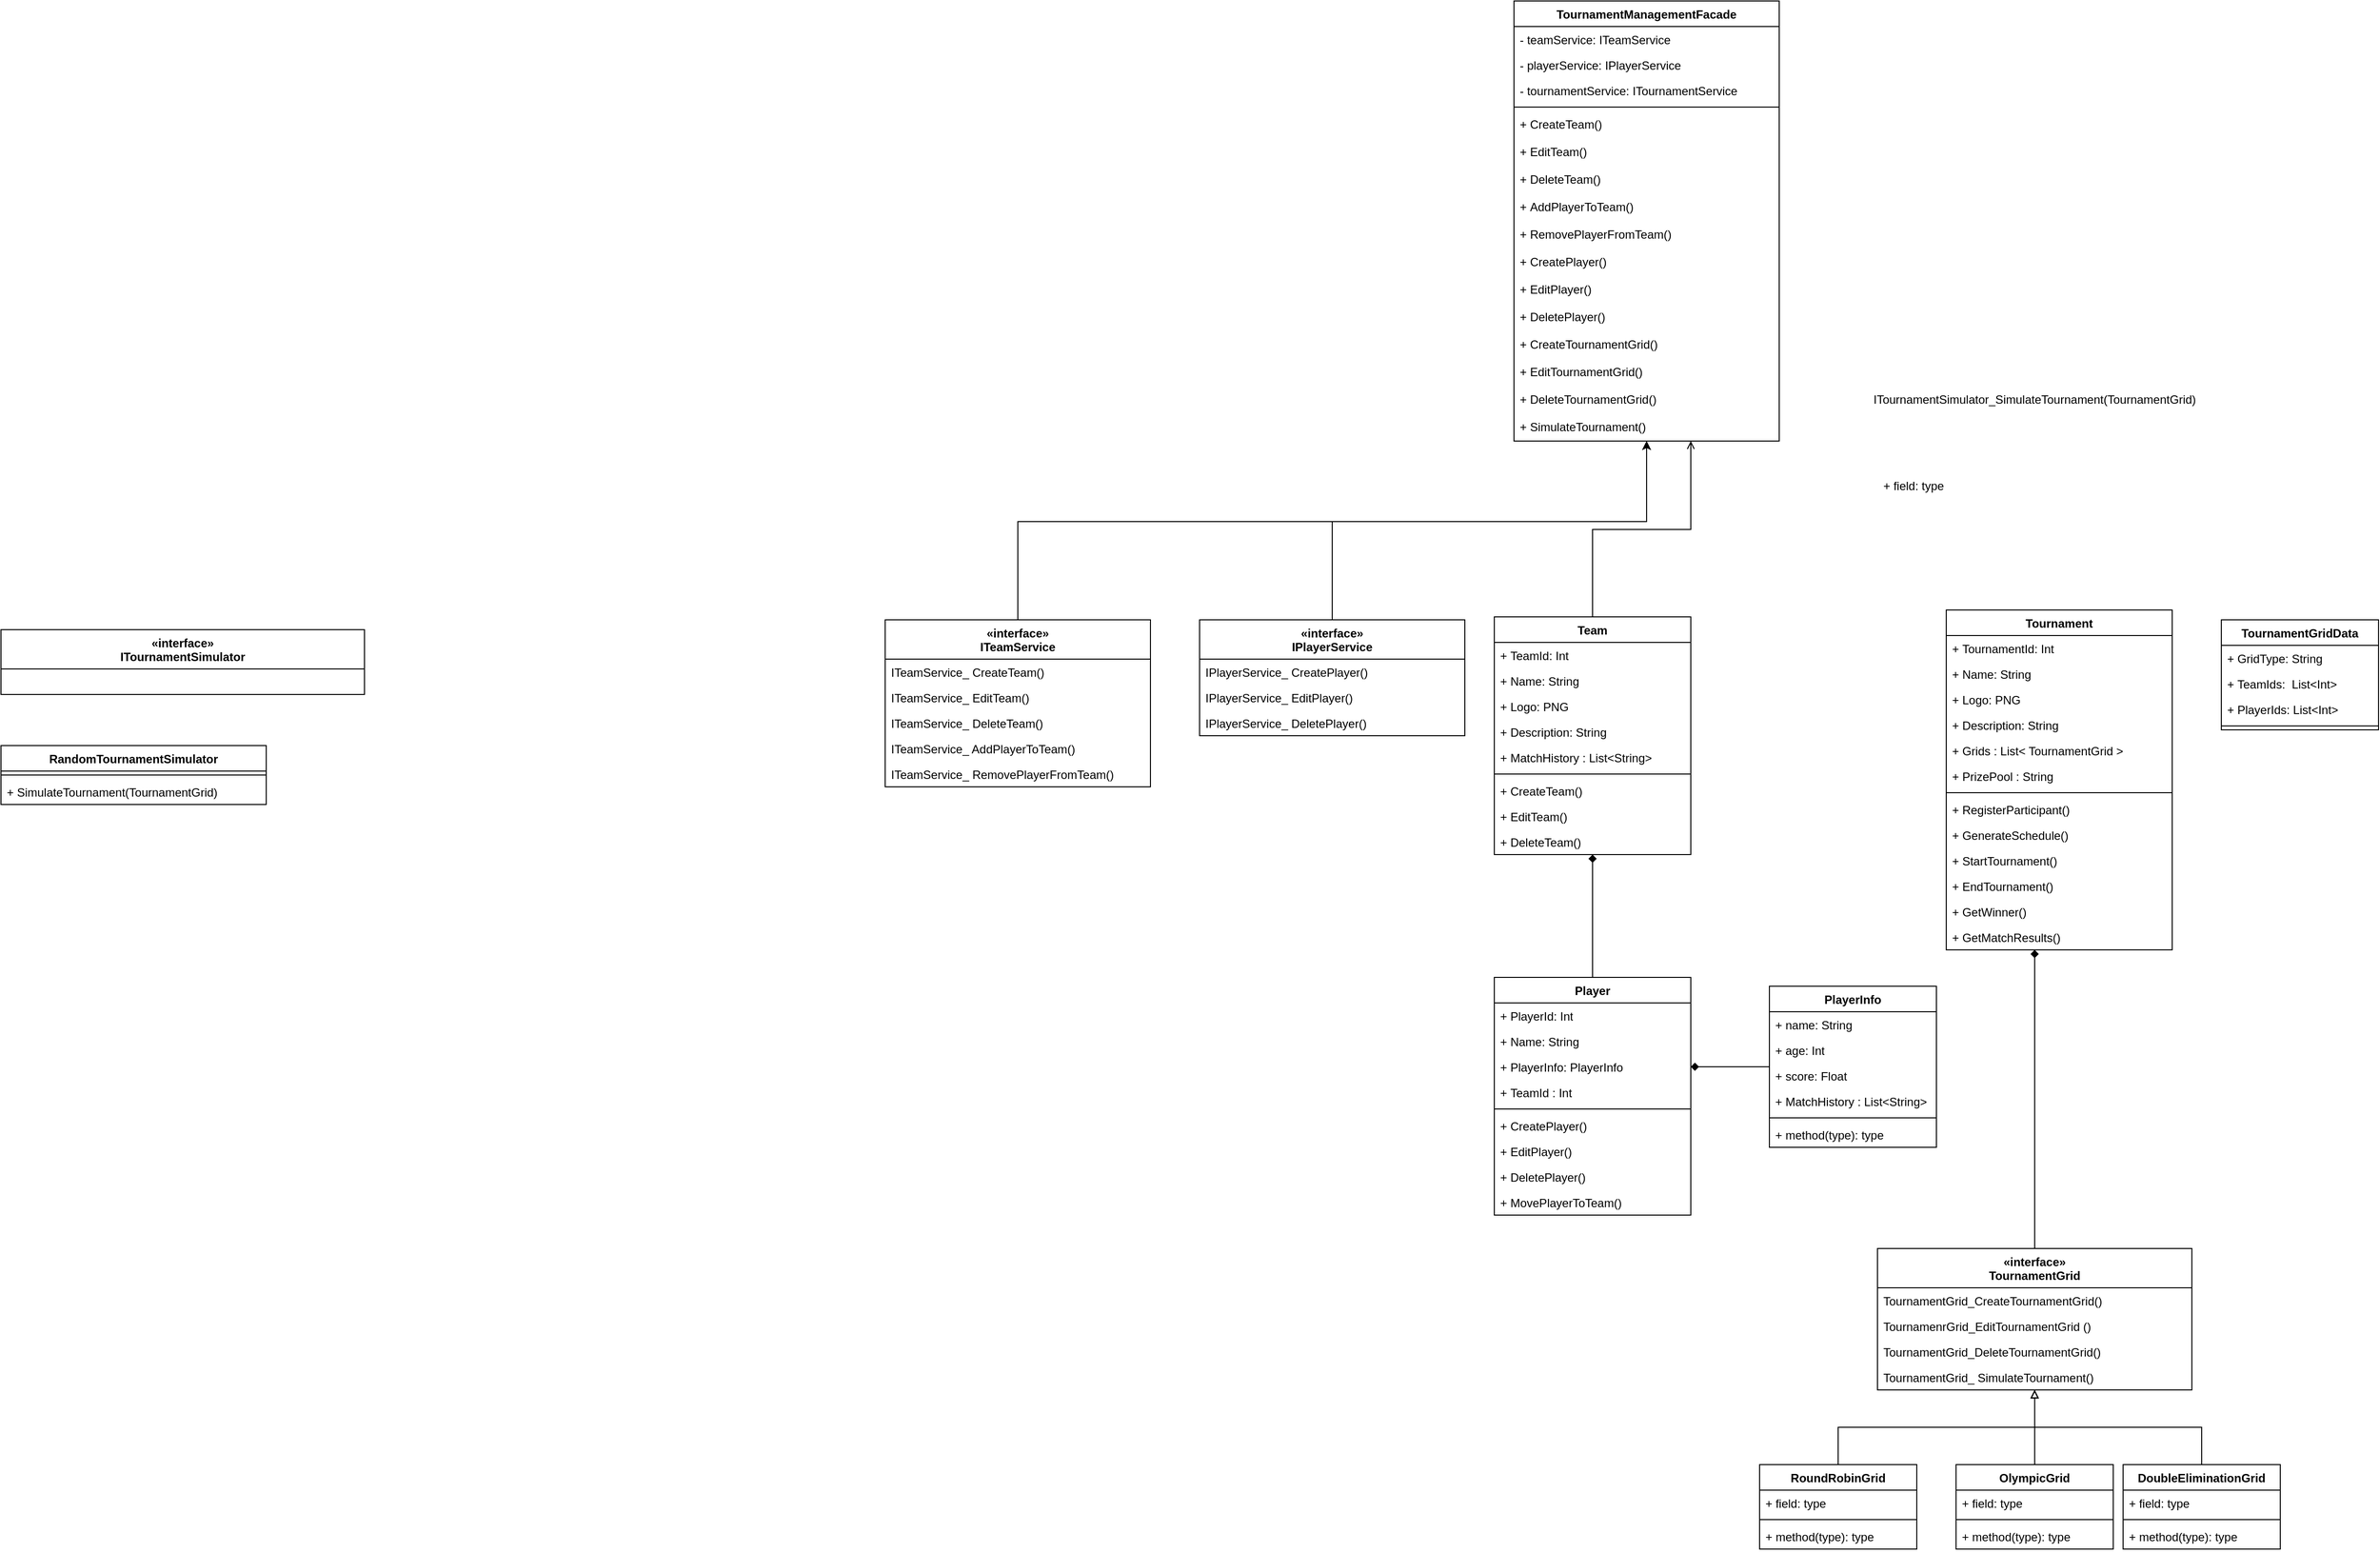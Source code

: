 <mxfile version="21.2.9" type="github">
  <diagram id="C5RBs43oDa-KdzZeNtuy" name="Page-1">
    <mxGraphModel dx="3657" dy="3322" grid="1" gridSize="10" guides="1" tooltips="1" connect="1" arrows="1" fold="1" page="1" pageScale="1" pageWidth="827" pageHeight="1169" math="0" shadow="0">
      <root>
        <mxCell id="WIyWlLk6GJQsqaUBKTNV-0" />
        <mxCell id="WIyWlLk6GJQsqaUBKTNV-1" parent="WIyWlLk6GJQsqaUBKTNV-0" />
        <mxCell id="vm9r3D2uJ9Y_jTXmRqwd-241" style="edgeStyle=orthogonalEdgeStyle;rounded=0;orthogonalLoop=1;jettySize=auto;html=1;" edge="1" parent="WIyWlLk6GJQsqaUBKTNV-1" source="vm9r3D2uJ9Y_jTXmRqwd-94" target="vm9r3D2uJ9Y_jTXmRqwd-190">
          <mxGeometry relative="1" as="geometry">
            <Array as="points">
              <mxPoint x="595" y="250" />
              <mxPoint x="1235" y="250" />
            </Array>
          </mxGeometry>
        </mxCell>
        <mxCell id="vm9r3D2uJ9Y_jTXmRqwd-94" value="«interface»&lt;br style=&quot;border-color: var(--border-color); font-weight: 400;&quot;&gt;&lt;b style=&quot;border-color: var(--border-color);&quot;&gt;ITeamService&lt;/b&gt;" style="swimlane;fontStyle=1;align=center;verticalAlign=top;childLayout=stackLayout;horizontal=1;startSize=40;horizontalStack=0;resizeParent=1;resizeParentMax=0;resizeLast=0;collapsible=1;marginBottom=0;whiteSpace=wrap;html=1;" vertex="1" parent="WIyWlLk6GJQsqaUBKTNV-1">
          <mxGeometry x="460" y="350" width="270" height="170" as="geometry">
            <mxRectangle x="480" y="430" width="120" height="40" as="alternateBounds" />
          </mxGeometry>
        </mxCell>
        <mxCell id="vm9r3D2uJ9Y_jTXmRqwd-95" value="ITeamService_ CreateTeam()" style="text;strokeColor=none;fillColor=none;align=left;verticalAlign=top;spacingLeft=4;spacingRight=4;overflow=hidden;rotatable=0;points=[[0,0.5],[1,0.5]];portConstraint=eastwest;whiteSpace=wrap;html=1;" vertex="1" parent="vm9r3D2uJ9Y_jTXmRqwd-94">
          <mxGeometry y="40" width="270" height="26" as="geometry" />
        </mxCell>
        <mxCell id="vm9r3D2uJ9Y_jTXmRqwd-100" value="ITeamService_ EditTeam()" style="text;strokeColor=none;fillColor=none;align=left;verticalAlign=top;spacingLeft=4;spacingRight=4;overflow=hidden;rotatable=0;points=[[0,0.5],[1,0.5]];portConstraint=eastwest;whiteSpace=wrap;html=1;" vertex="1" parent="vm9r3D2uJ9Y_jTXmRqwd-94">
          <mxGeometry y="66" width="270" height="26" as="geometry" />
        </mxCell>
        <mxCell id="vm9r3D2uJ9Y_jTXmRqwd-98" value="ITeamService_ DeleteTeam()" style="text;strokeColor=none;fillColor=none;align=left;verticalAlign=top;spacingLeft=4;spacingRight=4;overflow=hidden;rotatable=0;points=[[0,0.5],[1,0.5]];portConstraint=eastwest;whiteSpace=wrap;html=1;" vertex="1" parent="vm9r3D2uJ9Y_jTXmRqwd-94">
          <mxGeometry y="92" width="270" height="26" as="geometry" />
        </mxCell>
        <mxCell id="vm9r3D2uJ9Y_jTXmRqwd-101" value="ITeamService_ AddPlayerToTeam()" style="text;strokeColor=none;fillColor=none;align=left;verticalAlign=top;spacingLeft=4;spacingRight=4;overflow=hidden;rotatable=0;points=[[0,0.5],[1,0.5]];portConstraint=eastwest;whiteSpace=wrap;html=1;" vertex="1" parent="vm9r3D2uJ9Y_jTXmRqwd-94">
          <mxGeometry y="118" width="270" height="26" as="geometry" />
        </mxCell>
        <mxCell id="vm9r3D2uJ9Y_jTXmRqwd-99" value="ITeamService_ RemovePlayerFromTeam()" style="text;strokeColor=none;fillColor=none;align=left;verticalAlign=top;spacingLeft=4;spacingRight=4;overflow=hidden;rotatable=0;points=[[0,0.5],[1,0.5]];portConstraint=eastwest;whiteSpace=wrap;html=1;" vertex="1" parent="vm9r3D2uJ9Y_jTXmRqwd-94">
          <mxGeometry y="144" width="270" height="26" as="geometry" />
        </mxCell>
        <mxCell id="vm9r3D2uJ9Y_jTXmRqwd-242" style="edgeStyle=orthogonalEdgeStyle;rounded=0;orthogonalLoop=1;jettySize=auto;html=1;" edge="1" parent="WIyWlLk6GJQsqaUBKTNV-1" source="vm9r3D2uJ9Y_jTXmRqwd-103" target="vm9r3D2uJ9Y_jTXmRqwd-190">
          <mxGeometry relative="1" as="geometry">
            <Array as="points">
              <mxPoint x="915" y="250" />
              <mxPoint x="1235" y="250" />
            </Array>
          </mxGeometry>
        </mxCell>
        <mxCell id="vm9r3D2uJ9Y_jTXmRqwd-103" value="«interface»&lt;br style=&quot;border-color: var(--border-color); font-weight: 400;&quot;&gt;IPlayerService" style="swimlane;fontStyle=1;align=center;verticalAlign=top;childLayout=stackLayout;horizontal=1;startSize=40;horizontalStack=0;resizeParent=1;resizeParentMax=0;resizeLast=0;collapsible=1;marginBottom=0;whiteSpace=wrap;html=1;" vertex="1" parent="WIyWlLk6GJQsqaUBKTNV-1">
          <mxGeometry x="780" y="350" width="270" height="118" as="geometry">
            <mxRectangle x="480" y="430" width="120" height="40" as="alternateBounds" />
          </mxGeometry>
        </mxCell>
        <mxCell id="vm9r3D2uJ9Y_jTXmRqwd-104" value="IPlayerService_ CreatePlayer()" style="text;strokeColor=none;fillColor=none;align=left;verticalAlign=top;spacingLeft=4;spacingRight=4;overflow=hidden;rotatable=0;points=[[0,0.5],[1,0.5]];portConstraint=eastwest;whiteSpace=wrap;html=1;" vertex="1" parent="vm9r3D2uJ9Y_jTXmRqwd-103">
          <mxGeometry y="40" width="270" height="26" as="geometry" />
        </mxCell>
        <mxCell id="vm9r3D2uJ9Y_jTXmRqwd-105" value="IPlayerService_&amp;nbsp;EditPlayer()" style="text;strokeColor=none;fillColor=none;align=left;verticalAlign=top;spacingLeft=4;spacingRight=4;overflow=hidden;rotatable=0;points=[[0,0.5],[1,0.5]];portConstraint=eastwest;whiteSpace=wrap;html=1;" vertex="1" parent="vm9r3D2uJ9Y_jTXmRqwd-103">
          <mxGeometry y="66" width="270" height="26" as="geometry" />
        </mxCell>
        <mxCell id="vm9r3D2uJ9Y_jTXmRqwd-106" value="IPlayerService_&amp;nbsp;DeletePlayer()" style="text;strokeColor=none;fillColor=none;align=left;verticalAlign=top;spacingLeft=4;spacingRight=4;overflow=hidden;rotatable=0;points=[[0,0.5],[1,0.5]];portConstraint=eastwest;whiteSpace=wrap;html=1;" vertex="1" parent="vm9r3D2uJ9Y_jTXmRqwd-103">
          <mxGeometry y="92" width="270" height="26" as="geometry" />
        </mxCell>
        <mxCell id="vm9r3D2uJ9Y_jTXmRqwd-245" style="edgeStyle=orthogonalEdgeStyle;rounded=0;orthogonalLoop=1;jettySize=auto;html=1;endArrow=open;endFill=0;" edge="1" parent="WIyWlLk6GJQsqaUBKTNV-1" source="vm9r3D2uJ9Y_jTXmRqwd-109" target="vm9r3D2uJ9Y_jTXmRqwd-190">
          <mxGeometry relative="1" as="geometry">
            <Array as="points">
              <mxPoint x="1180" y="258" />
              <mxPoint x="1280" y="258" />
            </Array>
          </mxGeometry>
        </mxCell>
        <mxCell id="vm9r3D2uJ9Y_jTXmRqwd-109" value="Team" style="swimlane;fontStyle=1;align=center;verticalAlign=top;childLayout=stackLayout;horizontal=1;startSize=26;horizontalStack=0;resizeParent=1;resizeParentMax=0;resizeLast=0;collapsible=1;marginBottom=0;whiteSpace=wrap;html=1;" vertex="1" parent="WIyWlLk6GJQsqaUBKTNV-1">
          <mxGeometry x="1080" y="347" width="200" height="242" as="geometry" />
        </mxCell>
        <mxCell id="vm9r3D2uJ9Y_jTXmRqwd-110" value="+&amp;nbsp;TeamId: Int" style="text;strokeColor=none;fillColor=none;align=left;verticalAlign=top;spacingLeft=4;spacingRight=4;overflow=hidden;rotatable=0;points=[[0,0.5],[1,0.5]];portConstraint=eastwest;whiteSpace=wrap;html=1;" vertex="1" parent="vm9r3D2uJ9Y_jTXmRqwd-109">
          <mxGeometry y="26" width="200" height="26" as="geometry" />
        </mxCell>
        <mxCell id="vm9r3D2uJ9Y_jTXmRqwd-147" value="+&amp;nbsp;Name: String" style="text;strokeColor=none;fillColor=none;align=left;verticalAlign=top;spacingLeft=4;spacingRight=4;overflow=hidden;rotatable=0;points=[[0,0.5],[1,0.5]];portConstraint=eastwest;whiteSpace=wrap;html=1;" vertex="1" parent="vm9r3D2uJ9Y_jTXmRqwd-109">
          <mxGeometry y="52" width="200" height="26" as="geometry" />
        </mxCell>
        <mxCell id="vm9r3D2uJ9Y_jTXmRqwd-114" value="+ Logo: PNG" style="text;strokeColor=none;fillColor=none;align=left;verticalAlign=top;spacingLeft=4;spacingRight=4;overflow=hidden;rotatable=0;points=[[0,0.5],[1,0.5]];portConstraint=eastwest;whiteSpace=wrap;html=1;" vertex="1" parent="vm9r3D2uJ9Y_jTXmRqwd-109">
          <mxGeometry y="78" width="200" height="26" as="geometry" />
        </mxCell>
        <mxCell id="vm9r3D2uJ9Y_jTXmRqwd-148" value="+&amp;nbsp;Description: String" style="text;strokeColor=none;fillColor=none;align=left;verticalAlign=top;spacingLeft=4;spacingRight=4;overflow=hidden;rotatable=0;points=[[0,0.5],[1,0.5]];portConstraint=eastwest;whiteSpace=wrap;html=1;" vertex="1" parent="vm9r3D2uJ9Y_jTXmRqwd-109">
          <mxGeometry y="104" width="200" height="26" as="geometry" />
        </mxCell>
        <mxCell id="vm9r3D2uJ9Y_jTXmRqwd-115" value="+ MatchHistory : List&amp;lt;String&amp;gt;" style="text;strokeColor=none;fillColor=none;align=left;verticalAlign=top;spacingLeft=4;spacingRight=4;overflow=hidden;rotatable=0;points=[[0,0.5],[1,0.5]];portConstraint=eastwest;whiteSpace=wrap;html=1;" vertex="1" parent="vm9r3D2uJ9Y_jTXmRqwd-109">
          <mxGeometry y="130" width="200" height="26" as="geometry" />
        </mxCell>
        <mxCell id="vm9r3D2uJ9Y_jTXmRqwd-111" value="" style="line;strokeWidth=1;fillColor=none;align=left;verticalAlign=middle;spacingTop=-1;spacingLeft=3;spacingRight=3;rotatable=0;labelPosition=right;points=[];portConstraint=eastwest;strokeColor=inherit;" vertex="1" parent="vm9r3D2uJ9Y_jTXmRqwd-109">
          <mxGeometry y="156" width="200" height="8" as="geometry" />
        </mxCell>
        <mxCell id="vm9r3D2uJ9Y_jTXmRqwd-216" value="+&amp;nbsp;CreateTeam()" style="text;strokeColor=none;fillColor=none;align=left;verticalAlign=top;spacingLeft=4;spacingRight=4;overflow=hidden;rotatable=0;points=[[0,0.5],[1,0.5]];portConstraint=eastwest;whiteSpace=wrap;html=1;" vertex="1" parent="vm9r3D2uJ9Y_jTXmRqwd-109">
          <mxGeometry y="164" width="200" height="26" as="geometry" />
        </mxCell>
        <mxCell id="vm9r3D2uJ9Y_jTXmRqwd-217" value="+&amp;nbsp;EditTeam()" style="text;strokeColor=none;fillColor=none;align=left;verticalAlign=top;spacingLeft=4;spacingRight=4;overflow=hidden;rotatable=0;points=[[0,0.5],[1,0.5]];portConstraint=eastwest;whiteSpace=wrap;html=1;" vertex="1" parent="vm9r3D2uJ9Y_jTXmRqwd-109">
          <mxGeometry y="190" width="200" height="26" as="geometry" />
        </mxCell>
        <mxCell id="vm9r3D2uJ9Y_jTXmRqwd-215" value="+&amp;nbsp;DeleteTeam()" style="text;strokeColor=none;fillColor=none;align=left;verticalAlign=top;spacingLeft=4;spacingRight=4;overflow=hidden;rotatable=0;points=[[0,0.5],[1,0.5]];portConstraint=eastwest;whiteSpace=wrap;html=1;" vertex="1" parent="vm9r3D2uJ9Y_jTXmRqwd-109">
          <mxGeometry y="216" width="200" height="26" as="geometry" />
        </mxCell>
        <mxCell id="vm9r3D2uJ9Y_jTXmRqwd-211" style="edgeStyle=orthogonalEdgeStyle;rounded=0;orthogonalLoop=1;jettySize=auto;html=1;exitX=0.5;exitY=0;exitDx=0;exitDy=0;endArrow=diamond;endFill=1;" edge="1" parent="WIyWlLk6GJQsqaUBKTNV-1" source="vm9r3D2uJ9Y_jTXmRqwd-122" target="vm9r3D2uJ9Y_jTXmRqwd-109">
          <mxGeometry relative="1" as="geometry" />
        </mxCell>
        <mxCell id="vm9r3D2uJ9Y_jTXmRqwd-122" value="Player" style="swimlane;fontStyle=1;align=center;verticalAlign=top;childLayout=stackLayout;horizontal=1;startSize=26;horizontalStack=0;resizeParent=1;resizeParentMax=0;resizeLast=0;collapsible=1;marginBottom=0;whiteSpace=wrap;html=1;" vertex="1" parent="WIyWlLk6GJQsqaUBKTNV-1">
          <mxGeometry x="1080" y="714" width="200" height="242" as="geometry" />
        </mxCell>
        <mxCell id="vm9r3D2uJ9Y_jTXmRqwd-123" value="+&amp;nbsp;PlayerId: Int" style="text;strokeColor=none;fillColor=none;align=left;verticalAlign=top;spacingLeft=4;spacingRight=4;overflow=hidden;rotatable=0;points=[[0,0.5],[1,0.5]];portConstraint=eastwest;whiteSpace=wrap;html=1;" vertex="1" parent="vm9r3D2uJ9Y_jTXmRqwd-122">
          <mxGeometry y="26" width="200" height="26" as="geometry" />
        </mxCell>
        <mxCell id="vm9r3D2uJ9Y_jTXmRqwd-124" value="+ Name: String" style="text;strokeColor=none;fillColor=none;align=left;verticalAlign=top;spacingLeft=4;spacingRight=4;overflow=hidden;rotatable=0;points=[[0,0.5],[1,0.5]];portConstraint=eastwest;whiteSpace=wrap;html=1;" vertex="1" parent="vm9r3D2uJ9Y_jTXmRqwd-122">
          <mxGeometry y="52" width="200" height="26" as="geometry" />
        </mxCell>
        <mxCell id="vm9r3D2uJ9Y_jTXmRqwd-125" value="+&amp;nbsp;PlayerInfo:&amp;nbsp;PlayerInfo" style="text;strokeColor=none;fillColor=none;align=left;verticalAlign=top;spacingLeft=4;spacingRight=4;overflow=hidden;rotatable=0;points=[[0,0.5],[1,0.5]];portConstraint=eastwest;whiteSpace=wrap;html=1;" vertex="1" parent="vm9r3D2uJ9Y_jTXmRqwd-122">
          <mxGeometry y="78" width="200" height="26" as="geometry" />
        </mxCell>
        <mxCell id="vm9r3D2uJ9Y_jTXmRqwd-126" value="+&amp;nbsp;TeamId&amp;nbsp;: Int" style="text;strokeColor=none;fillColor=none;align=left;verticalAlign=top;spacingLeft=4;spacingRight=4;overflow=hidden;rotatable=0;points=[[0,0.5],[1,0.5]];portConstraint=eastwest;whiteSpace=wrap;html=1;" vertex="1" parent="vm9r3D2uJ9Y_jTXmRqwd-122">
          <mxGeometry y="104" width="200" height="26" as="geometry" />
        </mxCell>
        <mxCell id="vm9r3D2uJ9Y_jTXmRqwd-128" value="" style="line;strokeWidth=1;fillColor=none;align=left;verticalAlign=middle;spacingTop=-1;spacingLeft=3;spacingRight=3;rotatable=0;labelPosition=right;points=[];portConstraint=eastwest;strokeColor=inherit;" vertex="1" parent="vm9r3D2uJ9Y_jTXmRqwd-122">
          <mxGeometry y="130" width="200" height="8" as="geometry" />
        </mxCell>
        <mxCell id="vm9r3D2uJ9Y_jTXmRqwd-145" value="+&amp;nbsp;CreatePlayer()" style="text;strokeColor=none;fillColor=none;align=left;verticalAlign=top;spacingLeft=4;spacingRight=4;overflow=hidden;rotatable=0;points=[[0,0.5],[1,0.5]];portConstraint=eastwest;whiteSpace=wrap;html=1;" vertex="1" parent="vm9r3D2uJ9Y_jTXmRqwd-122">
          <mxGeometry y="138" width="200" height="26" as="geometry" />
        </mxCell>
        <mxCell id="vm9r3D2uJ9Y_jTXmRqwd-213" value="+&amp;nbsp;EditPlayer()" style="text;strokeColor=none;fillColor=none;align=left;verticalAlign=top;spacingLeft=4;spacingRight=4;overflow=hidden;rotatable=0;points=[[0,0.5],[1,0.5]];portConstraint=eastwest;whiteSpace=wrap;html=1;" vertex="1" parent="vm9r3D2uJ9Y_jTXmRqwd-122">
          <mxGeometry y="164" width="200" height="26" as="geometry" />
        </mxCell>
        <mxCell id="vm9r3D2uJ9Y_jTXmRqwd-214" value="+&amp;nbsp;DeletePlayer()" style="text;strokeColor=none;fillColor=none;align=left;verticalAlign=top;spacingLeft=4;spacingRight=4;overflow=hidden;rotatable=0;points=[[0,0.5],[1,0.5]];portConstraint=eastwest;whiteSpace=wrap;html=1;" vertex="1" parent="vm9r3D2uJ9Y_jTXmRqwd-122">
          <mxGeometry y="190" width="200" height="26" as="geometry" />
        </mxCell>
        <mxCell id="vm9r3D2uJ9Y_jTXmRqwd-212" value="+&amp;nbsp;MovePlayerToTeam()" style="text;strokeColor=none;fillColor=none;align=left;verticalAlign=top;spacingLeft=4;spacingRight=4;overflow=hidden;rotatable=0;points=[[0,0.5],[1,0.5]];portConstraint=eastwest;whiteSpace=wrap;html=1;" vertex="1" parent="vm9r3D2uJ9Y_jTXmRqwd-122">
          <mxGeometry y="216" width="200" height="26" as="geometry" />
        </mxCell>
        <mxCell id="vm9r3D2uJ9Y_jTXmRqwd-233" style="edgeStyle=orthogonalEdgeStyle;rounded=0;orthogonalLoop=1;jettySize=auto;html=1;endArrow=diamond;endFill=1;" edge="1" parent="WIyWlLk6GJQsqaUBKTNV-1" source="vm9r3D2uJ9Y_jTXmRqwd-130" target="vm9r3D2uJ9Y_jTXmRqwd-125">
          <mxGeometry relative="1" as="geometry">
            <mxPoint x="1290" y="760" as="targetPoint" />
          </mxGeometry>
        </mxCell>
        <mxCell id="vm9r3D2uJ9Y_jTXmRqwd-130" value="PlayerInfo" style="swimlane;fontStyle=1;align=center;verticalAlign=top;childLayout=stackLayout;horizontal=1;startSize=26;horizontalStack=0;resizeParent=1;resizeParentMax=0;resizeLast=0;collapsible=1;marginBottom=0;whiteSpace=wrap;html=1;" vertex="1" parent="WIyWlLk6GJQsqaUBKTNV-1">
          <mxGeometry x="1360" y="723" width="170" height="164" as="geometry" />
        </mxCell>
        <mxCell id="vm9r3D2uJ9Y_jTXmRqwd-131" value="+ name: String" style="text;strokeColor=none;fillColor=none;align=left;verticalAlign=top;spacingLeft=4;spacingRight=4;overflow=hidden;rotatable=0;points=[[0,0.5],[1,0.5]];portConstraint=eastwest;whiteSpace=wrap;html=1;" vertex="1" parent="vm9r3D2uJ9Y_jTXmRqwd-130">
          <mxGeometry y="26" width="170" height="26" as="geometry" />
        </mxCell>
        <mxCell id="vm9r3D2uJ9Y_jTXmRqwd-172" value="+ age: Int" style="text;strokeColor=none;fillColor=none;align=left;verticalAlign=top;spacingLeft=4;spacingRight=4;overflow=hidden;rotatable=0;points=[[0,0.5],[1,0.5]];portConstraint=eastwest;whiteSpace=wrap;html=1;" vertex="1" parent="vm9r3D2uJ9Y_jTXmRqwd-130">
          <mxGeometry y="52" width="170" height="26" as="geometry" />
        </mxCell>
        <mxCell id="vm9r3D2uJ9Y_jTXmRqwd-171" value="+ score: Float" style="text;strokeColor=none;fillColor=none;align=left;verticalAlign=top;spacingLeft=4;spacingRight=4;overflow=hidden;rotatable=0;points=[[0,0.5],[1,0.5]];portConstraint=eastwest;whiteSpace=wrap;html=1;" vertex="1" parent="vm9r3D2uJ9Y_jTXmRqwd-130">
          <mxGeometry y="78" width="170" height="26" as="geometry" />
        </mxCell>
        <mxCell id="vm9r3D2uJ9Y_jTXmRqwd-173" value="+ MatchHistory : List&amp;lt;String&amp;gt;" style="text;strokeColor=none;fillColor=none;align=left;verticalAlign=top;spacingLeft=4;spacingRight=4;overflow=hidden;rotatable=0;points=[[0,0.5],[1,0.5]];portConstraint=eastwest;whiteSpace=wrap;html=1;" vertex="1" parent="vm9r3D2uJ9Y_jTXmRqwd-130">
          <mxGeometry y="104" width="170" height="26" as="geometry" />
        </mxCell>
        <mxCell id="vm9r3D2uJ9Y_jTXmRqwd-132" value="" style="line;strokeWidth=1;fillColor=none;align=left;verticalAlign=middle;spacingTop=-1;spacingLeft=3;spacingRight=3;rotatable=0;labelPosition=right;points=[];portConstraint=eastwest;strokeColor=inherit;" vertex="1" parent="vm9r3D2uJ9Y_jTXmRqwd-130">
          <mxGeometry y="130" width="170" height="8" as="geometry" />
        </mxCell>
        <mxCell id="vm9r3D2uJ9Y_jTXmRqwd-133" value="+ method(type): type" style="text;strokeColor=none;fillColor=none;align=left;verticalAlign=top;spacingLeft=4;spacingRight=4;overflow=hidden;rotatable=0;points=[[0,0.5],[1,0.5]];portConstraint=eastwest;whiteSpace=wrap;html=1;" vertex="1" parent="vm9r3D2uJ9Y_jTXmRqwd-130">
          <mxGeometry y="138" width="170" height="26" as="geometry" />
        </mxCell>
        <mxCell id="vm9r3D2uJ9Y_jTXmRqwd-240" style="edgeStyle=orthogonalEdgeStyle;rounded=0;orthogonalLoop=1;jettySize=auto;html=1;endArrow=diamond;endFill=1;" edge="1" parent="WIyWlLk6GJQsqaUBKTNV-1" source="vm9r3D2uJ9Y_jTXmRqwd-149" target="vm9r3D2uJ9Y_jTXmRqwd-218">
          <mxGeometry relative="1" as="geometry">
            <Array as="points">
              <mxPoint x="1630" y="760" />
              <mxPoint x="1630" y="760" />
            </Array>
          </mxGeometry>
        </mxCell>
        <mxCell id="vm9r3D2uJ9Y_jTXmRqwd-149" value="«interface»&lt;br style=&quot;border-color: var(--border-color); font-weight: 400;&quot;&gt;TournamentGrid" style="swimlane;fontStyle=1;align=center;verticalAlign=top;childLayout=stackLayout;horizontal=1;startSize=40;horizontalStack=0;resizeParent=1;resizeParentMax=0;resizeLast=0;collapsible=1;marginBottom=0;whiteSpace=wrap;html=1;" vertex="1" parent="WIyWlLk6GJQsqaUBKTNV-1">
          <mxGeometry x="1470" y="990" width="320" height="144" as="geometry">
            <mxRectangle x="480" y="430" width="120" height="40" as="alternateBounds" />
          </mxGeometry>
        </mxCell>
        <mxCell id="vm9r3D2uJ9Y_jTXmRqwd-150" value="TournamentGrid_CreateTournamentGrid()" style="text;strokeColor=none;fillColor=none;align=left;verticalAlign=top;spacingLeft=4;spacingRight=4;overflow=hidden;rotatable=0;points=[[0,0.5],[1,0.5]];portConstraint=eastwest;whiteSpace=wrap;html=1;" vertex="1" parent="vm9r3D2uJ9Y_jTXmRqwd-149">
          <mxGeometry y="40" width="320" height="26" as="geometry" />
        </mxCell>
        <mxCell id="vm9r3D2uJ9Y_jTXmRqwd-151" value="TournamenrGrid_EditTournamentGrid ()" style="text;strokeColor=none;fillColor=none;align=left;verticalAlign=top;spacingLeft=4;spacingRight=4;overflow=hidden;rotatable=0;points=[[0,0.5],[1,0.5]];portConstraint=eastwest;whiteSpace=wrap;html=1;" vertex="1" parent="vm9r3D2uJ9Y_jTXmRqwd-149">
          <mxGeometry y="66" width="320" height="26" as="geometry" />
        </mxCell>
        <mxCell id="vm9r3D2uJ9Y_jTXmRqwd-152" value="TournamentGrid_DeleteTournamentGrid()" style="text;strokeColor=none;fillColor=none;align=left;verticalAlign=top;spacingLeft=4;spacingRight=4;overflow=hidden;rotatable=0;points=[[0,0.5],[1,0.5]];portConstraint=eastwest;whiteSpace=wrap;html=1;" vertex="1" parent="vm9r3D2uJ9Y_jTXmRqwd-149">
          <mxGeometry y="92" width="320" height="26" as="geometry" />
        </mxCell>
        <mxCell id="vm9r3D2uJ9Y_jTXmRqwd-153" value="TournamentGrid_ SimulateTournament()" style="text;strokeColor=none;fillColor=none;align=left;verticalAlign=top;spacingLeft=4;spacingRight=4;overflow=hidden;rotatable=0;points=[[0,0.5],[1,0.5]];portConstraint=eastwest;whiteSpace=wrap;html=1;" vertex="1" parent="vm9r3D2uJ9Y_jTXmRqwd-149">
          <mxGeometry y="118" width="320" height="26" as="geometry" />
        </mxCell>
        <mxCell id="vm9r3D2uJ9Y_jTXmRqwd-234" style="edgeStyle=orthogonalEdgeStyle;rounded=0;orthogonalLoop=1;jettySize=auto;html=1;exitX=0.5;exitY=0;exitDx=0;exitDy=0;endArrow=block;endFill=0;" edge="1" parent="WIyWlLk6GJQsqaUBKTNV-1" source="vm9r3D2uJ9Y_jTXmRqwd-155" target="vm9r3D2uJ9Y_jTXmRqwd-149">
          <mxGeometry relative="1" as="geometry" />
        </mxCell>
        <mxCell id="vm9r3D2uJ9Y_jTXmRqwd-155" value="RoundRobinGrid" style="swimlane;fontStyle=1;align=center;verticalAlign=top;childLayout=stackLayout;horizontal=1;startSize=26;horizontalStack=0;resizeParent=1;resizeParentMax=0;resizeLast=0;collapsible=1;marginBottom=0;whiteSpace=wrap;html=1;" vertex="1" parent="WIyWlLk6GJQsqaUBKTNV-1">
          <mxGeometry x="1350" y="1210" width="160" height="86" as="geometry" />
        </mxCell>
        <mxCell id="vm9r3D2uJ9Y_jTXmRqwd-156" value="+ field: type" style="text;strokeColor=none;fillColor=none;align=left;verticalAlign=top;spacingLeft=4;spacingRight=4;overflow=hidden;rotatable=0;points=[[0,0.5],[1,0.5]];portConstraint=eastwest;whiteSpace=wrap;html=1;" vertex="1" parent="vm9r3D2uJ9Y_jTXmRqwd-155">
          <mxGeometry y="26" width="160" height="26" as="geometry" />
        </mxCell>
        <mxCell id="vm9r3D2uJ9Y_jTXmRqwd-157" value="" style="line;strokeWidth=1;fillColor=none;align=left;verticalAlign=middle;spacingTop=-1;spacingLeft=3;spacingRight=3;rotatable=0;labelPosition=right;points=[];portConstraint=eastwest;strokeColor=inherit;" vertex="1" parent="vm9r3D2uJ9Y_jTXmRqwd-155">
          <mxGeometry y="52" width="160" height="8" as="geometry" />
        </mxCell>
        <mxCell id="vm9r3D2uJ9Y_jTXmRqwd-158" value="+ method(type): type" style="text;strokeColor=none;fillColor=none;align=left;verticalAlign=top;spacingLeft=4;spacingRight=4;overflow=hidden;rotatable=0;points=[[0,0.5],[1,0.5]];portConstraint=eastwest;whiteSpace=wrap;html=1;" vertex="1" parent="vm9r3D2uJ9Y_jTXmRqwd-155">
          <mxGeometry y="60" width="160" height="26" as="geometry" />
        </mxCell>
        <mxCell id="vm9r3D2uJ9Y_jTXmRqwd-238" style="edgeStyle=orthogonalEdgeStyle;rounded=0;orthogonalLoop=1;jettySize=auto;html=1;exitX=0.5;exitY=0;exitDx=0;exitDy=0;endArrow=block;endFill=0;" edge="1" parent="WIyWlLk6GJQsqaUBKTNV-1" source="vm9r3D2uJ9Y_jTXmRqwd-159" target="vm9r3D2uJ9Y_jTXmRqwd-149">
          <mxGeometry relative="1" as="geometry">
            <mxPoint x="860" y="860" as="targetPoint" />
          </mxGeometry>
        </mxCell>
        <mxCell id="vm9r3D2uJ9Y_jTXmRqwd-159" value="OlympicGrid" style="swimlane;fontStyle=1;align=center;verticalAlign=top;childLayout=stackLayout;horizontal=1;startSize=26;horizontalStack=0;resizeParent=1;resizeParentMax=0;resizeLast=0;collapsible=1;marginBottom=0;whiteSpace=wrap;html=1;" vertex="1" parent="WIyWlLk6GJQsqaUBKTNV-1">
          <mxGeometry x="1550" y="1210" width="160" height="86" as="geometry" />
        </mxCell>
        <mxCell id="vm9r3D2uJ9Y_jTXmRqwd-160" value="+ field: type" style="text;strokeColor=none;fillColor=none;align=left;verticalAlign=top;spacingLeft=4;spacingRight=4;overflow=hidden;rotatable=0;points=[[0,0.5],[1,0.5]];portConstraint=eastwest;whiteSpace=wrap;html=1;" vertex="1" parent="vm9r3D2uJ9Y_jTXmRqwd-159">
          <mxGeometry y="26" width="160" height="26" as="geometry" />
        </mxCell>
        <mxCell id="vm9r3D2uJ9Y_jTXmRqwd-161" value="" style="line;strokeWidth=1;fillColor=none;align=left;verticalAlign=middle;spacingTop=-1;spacingLeft=3;spacingRight=3;rotatable=0;labelPosition=right;points=[];portConstraint=eastwest;strokeColor=inherit;" vertex="1" parent="vm9r3D2uJ9Y_jTXmRqwd-159">
          <mxGeometry y="52" width="160" height="8" as="geometry" />
        </mxCell>
        <mxCell id="vm9r3D2uJ9Y_jTXmRqwd-162" value="+ method(type): type" style="text;strokeColor=none;fillColor=none;align=left;verticalAlign=top;spacingLeft=4;spacingRight=4;overflow=hidden;rotatable=0;points=[[0,0.5],[1,0.5]];portConstraint=eastwest;whiteSpace=wrap;html=1;" vertex="1" parent="vm9r3D2uJ9Y_jTXmRqwd-159">
          <mxGeometry y="60" width="160" height="26" as="geometry" />
        </mxCell>
        <mxCell id="vm9r3D2uJ9Y_jTXmRqwd-236" style="edgeStyle=orthogonalEdgeStyle;rounded=0;orthogonalLoop=1;jettySize=auto;html=1;endArrow=block;endFill=0;" edge="1" parent="WIyWlLk6GJQsqaUBKTNV-1" source="vm9r3D2uJ9Y_jTXmRqwd-163" target="vm9r3D2uJ9Y_jTXmRqwd-149">
          <mxGeometry relative="1" as="geometry" />
        </mxCell>
        <mxCell id="vm9r3D2uJ9Y_jTXmRqwd-163" value="DoubleEliminationGrid" style="swimlane;fontStyle=1;align=center;verticalAlign=top;childLayout=stackLayout;horizontal=1;startSize=26;horizontalStack=0;resizeParent=1;resizeParentMax=0;resizeLast=0;collapsible=1;marginBottom=0;whiteSpace=wrap;html=1;" vertex="1" parent="WIyWlLk6GJQsqaUBKTNV-1">
          <mxGeometry x="1720" y="1210" width="160" height="86" as="geometry" />
        </mxCell>
        <mxCell id="vm9r3D2uJ9Y_jTXmRqwd-164" value="+ field: type" style="text;strokeColor=none;fillColor=none;align=left;verticalAlign=top;spacingLeft=4;spacingRight=4;overflow=hidden;rotatable=0;points=[[0,0.5],[1,0.5]];portConstraint=eastwest;whiteSpace=wrap;html=1;" vertex="1" parent="vm9r3D2uJ9Y_jTXmRqwd-163">
          <mxGeometry y="26" width="160" height="26" as="geometry" />
        </mxCell>
        <mxCell id="vm9r3D2uJ9Y_jTXmRqwd-165" value="" style="line;strokeWidth=1;fillColor=none;align=left;verticalAlign=middle;spacingTop=-1;spacingLeft=3;spacingRight=3;rotatable=0;labelPosition=right;points=[];portConstraint=eastwest;strokeColor=inherit;" vertex="1" parent="vm9r3D2uJ9Y_jTXmRqwd-163">
          <mxGeometry y="52" width="160" height="8" as="geometry" />
        </mxCell>
        <mxCell id="vm9r3D2uJ9Y_jTXmRqwd-166" value="+ method(type): type" style="text;strokeColor=none;fillColor=none;align=left;verticalAlign=top;spacingLeft=4;spacingRight=4;overflow=hidden;rotatable=0;points=[[0,0.5],[1,0.5]];portConstraint=eastwest;whiteSpace=wrap;html=1;" vertex="1" parent="vm9r3D2uJ9Y_jTXmRqwd-163">
          <mxGeometry y="60" width="160" height="26" as="geometry" />
        </mxCell>
        <mxCell id="vm9r3D2uJ9Y_jTXmRqwd-167" value="TournamentGridData" style="swimlane;fontStyle=1;align=center;verticalAlign=top;childLayout=stackLayout;horizontal=1;startSize=26;horizontalStack=0;resizeParent=1;resizeParentMax=0;resizeLast=0;collapsible=1;marginBottom=0;whiteSpace=wrap;html=1;" vertex="1" parent="WIyWlLk6GJQsqaUBKTNV-1">
          <mxGeometry x="1820" y="350" width="160" height="112" as="geometry" />
        </mxCell>
        <mxCell id="vm9r3D2uJ9Y_jTXmRqwd-168" value="+&amp;nbsp;GridType: String" style="text;strokeColor=none;fillColor=none;align=left;verticalAlign=top;spacingLeft=4;spacingRight=4;overflow=hidden;rotatable=0;points=[[0,0.5],[1,0.5]];portConstraint=eastwest;whiteSpace=wrap;html=1;" vertex="1" parent="vm9r3D2uJ9Y_jTXmRqwd-167">
          <mxGeometry y="26" width="160" height="26" as="geometry" />
        </mxCell>
        <mxCell id="vm9r3D2uJ9Y_jTXmRqwd-176" value="+&amp;nbsp;TeamIds:&amp;nbsp;&amp;nbsp;List&amp;lt;Int&amp;gt;" style="text;strokeColor=none;fillColor=none;align=left;verticalAlign=top;spacingLeft=4;spacingRight=4;overflow=hidden;rotatable=0;points=[[0,0.5],[1,0.5]];portConstraint=eastwest;whiteSpace=wrap;html=1;" vertex="1" parent="vm9r3D2uJ9Y_jTXmRqwd-167">
          <mxGeometry y="52" width="160" height="26" as="geometry" />
        </mxCell>
        <mxCell id="vm9r3D2uJ9Y_jTXmRqwd-175" value="+&amp;nbsp;PlayerIds: List&amp;lt;Int&amp;gt;" style="text;strokeColor=none;fillColor=none;align=left;verticalAlign=top;spacingLeft=4;spacingRight=4;overflow=hidden;rotatable=0;points=[[0,0.5],[1,0.5]];portConstraint=eastwest;whiteSpace=wrap;html=1;" vertex="1" parent="vm9r3D2uJ9Y_jTXmRqwd-167">
          <mxGeometry y="78" width="160" height="26" as="geometry" />
        </mxCell>
        <mxCell id="vm9r3D2uJ9Y_jTXmRqwd-169" value="" style="line;strokeWidth=1;fillColor=none;align=left;verticalAlign=middle;spacingTop=-1;spacingLeft=3;spacingRight=3;rotatable=0;labelPosition=right;points=[];portConstraint=eastwest;strokeColor=inherit;" vertex="1" parent="vm9r3D2uJ9Y_jTXmRqwd-167">
          <mxGeometry y="104" width="160" height="8" as="geometry" />
        </mxCell>
        <mxCell id="vm9r3D2uJ9Y_jTXmRqwd-181" value="«interface»&lt;br style=&quot;border-color: var(--border-color); font-weight: 400;&quot;&gt;ITournamentSimulator" style="swimlane;fontStyle=1;align=center;verticalAlign=top;childLayout=stackLayout;horizontal=1;startSize=40;horizontalStack=0;resizeParent=1;resizeParentMax=0;resizeLast=0;collapsible=1;marginBottom=0;whiteSpace=wrap;html=1;" vertex="1" parent="WIyWlLk6GJQsqaUBKTNV-1">
          <mxGeometry x="-440" y="360" width="370" height="66" as="geometry">
            <mxRectangle x="480" y="430" width="120" height="40" as="alternateBounds" />
          </mxGeometry>
        </mxCell>
        <mxCell id="vm9r3D2uJ9Y_jTXmRqwd-186" value="RandomTournamentSimulator" style="swimlane;fontStyle=1;align=center;verticalAlign=top;childLayout=stackLayout;horizontal=1;startSize=26;horizontalStack=0;resizeParent=1;resizeParentMax=0;resizeLast=0;collapsible=1;marginBottom=0;whiteSpace=wrap;html=1;" vertex="1" parent="WIyWlLk6GJQsqaUBKTNV-1">
          <mxGeometry x="-440" y="478" width="270" height="60" as="geometry" />
        </mxCell>
        <mxCell id="vm9r3D2uJ9Y_jTXmRqwd-188" value="" style="line;strokeWidth=1;fillColor=none;align=left;verticalAlign=middle;spacingTop=-1;spacingLeft=3;spacingRight=3;rotatable=0;labelPosition=right;points=[];portConstraint=eastwest;strokeColor=inherit;" vertex="1" parent="vm9r3D2uJ9Y_jTXmRqwd-186">
          <mxGeometry y="26" width="270" height="8" as="geometry" />
        </mxCell>
        <mxCell id="vm9r3D2uJ9Y_jTXmRqwd-189" value="+&amp;nbsp;SimulateTournament(TournamentGrid)" style="text;strokeColor=none;fillColor=none;align=left;verticalAlign=top;spacingLeft=4;spacingRight=4;overflow=hidden;rotatable=0;points=[[0,0.5],[1,0.5]];portConstraint=eastwest;whiteSpace=wrap;html=1;" vertex="1" parent="vm9r3D2uJ9Y_jTXmRqwd-186">
          <mxGeometry y="34" width="270" height="26" as="geometry" />
        </mxCell>
        <mxCell id="vm9r3D2uJ9Y_jTXmRqwd-190" value="TournamentManagementFacade" style="swimlane;fontStyle=1;align=center;verticalAlign=top;childLayout=stackLayout;horizontal=1;startSize=26;horizontalStack=0;resizeParent=1;resizeParentMax=0;resizeLast=0;collapsible=1;marginBottom=0;whiteSpace=wrap;html=1;" vertex="1" parent="WIyWlLk6GJQsqaUBKTNV-1">
          <mxGeometry x="1100" y="-280" width="270" height="448" as="geometry" />
        </mxCell>
        <mxCell id="vm9r3D2uJ9Y_jTXmRqwd-191" value="-&amp;nbsp;teamService:&amp;nbsp;ITeamService" style="text;strokeColor=none;fillColor=none;align=left;verticalAlign=top;spacingLeft=4;spacingRight=4;overflow=hidden;rotatable=0;points=[[0,0.5],[1,0.5]];portConstraint=eastwest;whiteSpace=wrap;html=1;" vertex="1" parent="vm9r3D2uJ9Y_jTXmRqwd-190">
          <mxGeometry y="26" width="270" height="26" as="geometry" />
        </mxCell>
        <mxCell id="vm9r3D2uJ9Y_jTXmRqwd-195" value="-&amp;nbsp;playerService:&amp;nbsp;IPlayerService" style="text;strokeColor=none;fillColor=none;align=left;verticalAlign=top;spacingLeft=4;spacingRight=4;overflow=hidden;rotatable=0;points=[[0,0.5],[1,0.5]];portConstraint=eastwest;whiteSpace=wrap;html=1;" vertex="1" parent="vm9r3D2uJ9Y_jTXmRqwd-190">
          <mxGeometry y="52" width="270" height="26" as="geometry" />
        </mxCell>
        <mxCell id="vm9r3D2uJ9Y_jTXmRqwd-194" value="-&amp;nbsp;tournamentService:&amp;nbsp;ITournamentService" style="text;strokeColor=none;fillColor=none;align=left;verticalAlign=top;spacingLeft=4;spacingRight=4;overflow=hidden;rotatable=0;points=[[0,0.5],[1,0.5]];portConstraint=eastwest;whiteSpace=wrap;html=1;" vertex="1" parent="vm9r3D2uJ9Y_jTXmRqwd-190">
          <mxGeometry y="78" width="270" height="26" as="geometry" />
        </mxCell>
        <mxCell id="vm9r3D2uJ9Y_jTXmRqwd-192" value="" style="line;strokeWidth=1;fillColor=none;align=left;verticalAlign=middle;spacingTop=-1;spacingLeft=3;spacingRight=3;rotatable=0;labelPosition=right;points=[];portConstraint=eastwest;strokeColor=inherit;" vertex="1" parent="vm9r3D2uJ9Y_jTXmRqwd-190">
          <mxGeometry y="104" width="270" height="8" as="geometry" />
        </mxCell>
        <mxCell id="vm9r3D2uJ9Y_jTXmRqwd-193" value="+&amp;nbsp;CreateTeam()" style="text;strokeColor=none;fillColor=none;align=left;verticalAlign=top;spacingLeft=4;spacingRight=4;overflow=hidden;rotatable=0;points=[[0,0.5],[1,0.5]];portConstraint=eastwest;whiteSpace=wrap;html=1;" vertex="1" parent="vm9r3D2uJ9Y_jTXmRqwd-190">
          <mxGeometry y="112" width="270" height="28" as="geometry" />
        </mxCell>
        <mxCell id="vm9r3D2uJ9Y_jTXmRqwd-198" value="+&amp;nbsp;EditTeam()" style="text;strokeColor=none;fillColor=none;align=left;verticalAlign=top;spacingLeft=4;spacingRight=4;overflow=hidden;rotatable=0;points=[[0,0.5],[1,0.5]];portConstraint=eastwest;whiteSpace=wrap;html=1;" vertex="1" parent="vm9r3D2uJ9Y_jTXmRqwd-190">
          <mxGeometry y="140" width="270" height="28" as="geometry" />
        </mxCell>
        <mxCell id="vm9r3D2uJ9Y_jTXmRqwd-201" value="+&amp;nbsp;DeleteTeam()" style="text;strokeColor=none;fillColor=none;align=left;verticalAlign=top;spacingLeft=4;spacingRight=4;overflow=hidden;rotatable=0;points=[[0,0.5],[1,0.5]];portConstraint=eastwest;whiteSpace=wrap;html=1;" vertex="1" parent="vm9r3D2uJ9Y_jTXmRqwd-190">
          <mxGeometry y="168" width="270" height="28" as="geometry" />
        </mxCell>
        <mxCell id="vm9r3D2uJ9Y_jTXmRqwd-203" value="+&amp;nbsp;AddPlayerToTeam()" style="text;strokeColor=none;fillColor=none;align=left;verticalAlign=top;spacingLeft=4;spacingRight=4;overflow=hidden;rotatable=0;points=[[0,0.5],[1,0.5]];portConstraint=eastwest;whiteSpace=wrap;html=1;" vertex="1" parent="vm9r3D2uJ9Y_jTXmRqwd-190">
          <mxGeometry y="196" width="270" height="28" as="geometry" />
        </mxCell>
        <mxCell id="vm9r3D2uJ9Y_jTXmRqwd-205" value="+&amp;nbsp;RemovePlayerFromTeam()" style="text;strokeColor=none;fillColor=none;align=left;verticalAlign=top;spacingLeft=4;spacingRight=4;overflow=hidden;rotatable=0;points=[[0,0.5],[1,0.5]];portConstraint=eastwest;whiteSpace=wrap;html=1;" vertex="1" parent="vm9r3D2uJ9Y_jTXmRqwd-190">
          <mxGeometry y="224" width="270" height="28" as="geometry" />
        </mxCell>
        <mxCell id="vm9r3D2uJ9Y_jTXmRqwd-206" value="+&amp;nbsp;CreatePlayer()" style="text;strokeColor=none;fillColor=none;align=left;verticalAlign=top;spacingLeft=4;spacingRight=4;overflow=hidden;rotatable=0;points=[[0,0.5],[1,0.5]];portConstraint=eastwest;whiteSpace=wrap;html=1;" vertex="1" parent="vm9r3D2uJ9Y_jTXmRqwd-190">
          <mxGeometry y="252" width="270" height="28" as="geometry" />
        </mxCell>
        <mxCell id="vm9r3D2uJ9Y_jTXmRqwd-204" value="+&amp;nbsp;EditPlayer()" style="text;strokeColor=none;fillColor=none;align=left;verticalAlign=top;spacingLeft=4;spacingRight=4;overflow=hidden;rotatable=0;points=[[0,0.5],[1,0.5]];portConstraint=eastwest;whiteSpace=wrap;html=1;" vertex="1" parent="vm9r3D2uJ9Y_jTXmRqwd-190">
          <mxGeometry y="280" width="270" height="28" as="geometry" />
        </mxCell>
        <mxCell id="vm9r3D2uJ9Y_jTXmRqwd-202" value="+&amp;nbsp;DeletePlayer()" style="text;strokeColor=none;fillColor=none;align=left;verticalAlign=top;spacingLeft=4;spacingRight=4;overflow=hidden;rotatable=0;points=[[0,0.5],[1,0.5]];portConstraint=eastwest;whiteSpace=wrap;html=1;" vertex="1" parent="vm9r3D2uJ9Y_jTXmRqwd-190">
          <mxGeometry y="308" width="270" height="28" as="geometry" />
        </mxCell>
        <mxCell id="vm9r3D2uJ9Y_jTXmRqwd-200" value="+&amp;nbsp;CreateTournamentGrid()" style="text;strokeColor=none;fillColor=none;align=left;verticalAlign=top;spacingLeft=4;spacingRight=4;overflow=hidden;rotatable=0;points=[[0,0.5],[1,0.5]];portConstraint=eastwest;whiteSpace=wrap;html=1;" vertex="1" parent="vm9r3D2uJ9Y_jTXmRqwd-190">
          <mxGeometry y="336" width="270" height="28" as="geometry" />
        </mxCell>
        <mxCell id="vm9r3D2uJ9Y_jTXmRqwd-207" value="+&amp;nbsp;EditTournamentGrid()" style="text;strokeColor=none;fillColor=none;align=left;verticalAlign=top;spacingLeft=4;spacingRight=4;overflow=hidden;rotatable=0;points=[[0,0.5],[1,0.5]];portConstraint=eastwest;whiteSpace=wrap;html=1;" vertex="1" parent="vm9r3D2uJ9Y_jTXmRqwd-190">
          <mxGeometry y="364" width="270" height="28" as="geometry" />
        </mxCell>
        <mxCell id="vm9r3D2uJ9Y_jTXmRqwd-199" value="+&amp;nbsp;DeleteTournamentGrid()" style="text;strokeColor=none;fillColor=none;align=left;verticalAlign=top;spacingLeft=4;spacingRight=4;overflow=hidden;rotatable=0;points=[[0,0.5],[1,0.5]];portConstraint=eastwest;whiteSpace=wrap;html=1;" vertex="1" parent="vm9r3D2uJ9Y_jTXmRqwd-190">
          <mxGeometry y="392" width="270" height="28" as="geometry" />
        </mxCell>
        <mxCell id="vm9r3D2uJ9Y_jTXmRqwd-208" value="+&amp;nbsp;SimulateTournament()" style="text;strokeColor=none;fillColor=none;align=left;verticalAlign=top;spacingLeft=4;spacingRight=4;overflow=hidden;rotatable=0;points=[[0,0.5],[1,0.5]];portConstraint=eastwest;whiteSpace=wrap;html=1;" vertex="1" parent="vm9r3D2uJ9Y_jTXmRqwd-190">
          <mxGeometry y="420" width="270" height="28" as="geometry" />
        </mxCell>
        <mxCell id="vm9r3D2uJ9Y_jTXmRqwd-218" value="Tournament" style="swimlane;fontStyle=1;align=center;verticalAlign=top;childLayout=stackLayout;horizontal=1;startSize=26;horizontalStack=0;resizeParent=1;resizeParentMax=0;resizeLast=0;collapsible=1;marginBottom=0;whiteSpace=wrap;html=1;" vertex="1" parent="WIyWlLk6GJQsqaUBKTNV-1">
          <mxGeometry x="1540" y="340" width="230" height="346" as="geometry" />
        </mxCell>
        <mxCell id="vm9r3D2uJ9Y_jTXmRqwd-219" value="+&amp;nbsp;TournamentId: Int" style="text;strokeColor=none;fillColor=none;align=left;verticalAlign=top;spacingLeft=4;spacingRight=4;overflow=hidden;rotatable=0;points=[[0,0.5],[1,0.5]];portConstraint=eastwest;whiteSpace=wrap;html=1;" vertex="1" parent="vm9r3D2uJ9Y_jTXmRqwd-218">
          <mxGeometry y="26" width="230" height="26" as="geometry" />
        </mxCell>
        <mxCell id="vm9r3D2uJ9Y_jTXmRqwd-220" value="+&amp;nbsp;Name: String" style="text;strokeColor=none;fillColor=none;align=left;verticalAlign=top;spacingLeft=4;spacingRight=4;overflow=hidden;rotatable=0;points=[[0,0.5],[1,0.5]];portConstraint=eastwest;whiteSpace=wrap;html=1;" vertex="1" parent="vm9r3D2uJ9Y_jTXmRqwd-218">
          <mxGeometry y="52" width="230" height="26" as="geometry" />
        </mxCell>
        <mxCell id="vm9r3D2uJ9Y_jTXmRqwd-221" value="+ Logo: PNG" style="text;strokeColor=none;fillColor=none;align=left;verticalAlign=top;spacingLeft=4;spacingRight=4;overflow=hidden;rotatable=0;points=[[0,0.5],[1,0.5]];portConstraint=eastwest;whiteSpace=wrap;html=1;" vertex="1" parent="vm9r3D2uJ9Y_jTXmRqwd-218">
          <mxGeometry y="78" width="230" height="26" as="geometry" />
        </mxCell>
        <mxCell id="vm9r3D2uJ9Y_jTXmRqwd-222" value="+&amp;nbsp;Description: String" style="text;strokeColor=none;fillColor=none;align=left;verticalAlign=top;spacingLeft=4;spacingRight=4;overflow=hidden;rotatable=0;points=[[0,0.5],[1,0.5]];portConstraint=eastwest;whiteSpace=wrap;html=1;" vertex="1" parent="vm9r3D2uJ9Y_jTXmRqwd-218">
          <mxGeometry y="104" width="230" height="26" as="geometry" />
        </mxCell>
        <mxCell id="vm9r3D2uJ9Y_jTXmRqwd-223" value="+&amp;nbsp;Grids&amp;nbsp;: List&amp;lt; TournamentGrid &amp;gt;" style="text;strokeColor=none;fillColor=none;align=left;verticalAlign=top;spacingLeft=4;spacingRight=4;overflow=hidden;rotatable=0;points=[[0,0.5],[1,0.5]];portConstraint=eastwest;whiteSpace=wrap;html=1;" vertex="1" parent="vm9r3D2uJ9Y_jTXmRqwd-218">
          <mxGeometry y="130" width="230" height="26" as="geometry" />
        </mxCell>
        <mxCell id="vm9r3D2uJ9Y_jTXmRqwd-231" value="+&amp;nbsp;PrizePool&amp;nbsp;: String" style="text;strokeColor=none;fillColor=none;align=left;verticalAlign=top;spacingLeft=4;spacingRight=4;overflow=hidden;rotatable=0;points=[[0,0.5],[1,0.5]];portConstraint=eastwest;whiteSpace=wrap;html=1;" vertex="1" parent="vm9r3D2uJ9Y_jTXmRqwd-218">
          <mxGeometry y="156" width="230" height="26" as="geometry" />
        </mxCell>
        <mxCell id="vm9r3D2uJ9Y_jTXmRqwd-224" value="" style="line;strokeWidth=1;fillColor=none;align=left;verticalAlign=middle;spacingTop=-1;spacingLeft=3;spacingRight=3;rotatable=0;labelPosition=right;points=[];portConstraint=eastwest;strokeColor=inherit;" vertex="1" parent="vm9r3D2uJ9Y_jTXmRqwd-218">
          <mxGeometry y="182" width="230" height="8" as="geometry" />
        </mxCell>
        <mxCell id="vm9r3D2uJ9Y_jTXmRqwd-225" value="+ RegisterParticipant()" style="text;strokeColor=none;fillColor=none;align=left;verticalAlign=top;spacingLeft=4;spacingRight=4;overflow=hidden;rotatable=0;points=[[0,0.5],[1,0.5]];portConstraint=eastwest;whiteSpace=wrap;html=1;" vertex="1" parent="vm9r3D2uJ9Y_jTXmRqwd-218">
          <mxGeometry y="190" width="230" height="26" as="geometry" />
        </mxCell>
        <mxCell id="vm9r3D2uJ9Y_jTXmRqwd-226" value="+&amp;nbsp;GenerateSchedule()" style="text;strokeColor=none;fillColor=none;align=left;verticalAlign=top;spacingLeft=4;spacingRight=4;overflow=hidden;rotatable=0;points=[[0,0.5],[1,0.5]];portConstraint=eastwest;whiteSpace=wrap;html=1;" vertex="1" parent="vm9r3D2uJ9Y_jTXmRqwd-218">
          <mxGeometry y="216" width="230" height="26" as="geometry" />
        </mxCell>
        <mxCell id="vm9r3D2uJ9Y_jTXmRqwd-227" value="+&amp;nbsp;StartTournament()" style="text;strokeColor=none;fillColor=none;align=left;verticalAlign=top;spacingLeft=4;spacingRight=4;overflow=hidden;rotatable=0;points=[[0,0.5],[1,0.5]];portConstraint=eastwest;whiteSpace=wrap;html=1;" vertex="1" parent="vm9r3D2uJ9Y_jTXmRqwd-218">
          <mxGeometry y="242" width="230" height="26" as="geometry" />
        </mxCell>
        <mxCell id="vm9r3D2uJ9Y_jTXmRqwd-229" value="+&amp;nbsp;EndTournament()" style="text;strokeColor=none;fillColor=none;align=left;verticalAlign=top;spacingLeft=4;spacingRight=4;overflow=hidden;rotatable=0;points=[[0,0.5],[1,0.5]];portConstraint=eastwest;whiteSpace=wrap;html=1;" vertex="1" parent="vm9r3D2uJ9Y_jTXmRqwd-218">
          <mxGeometry y="268" width="230" height="26" as="geometry" />
        </mxCell>
        <mxCell id="vm9r3D2uJ9Y_jTXmRqwd-230" value="+&amp;nbsp;GetWinner()" style="text;strokeColor=none;fillColor=none;align=left;verticalAlign=top;spacingLeft=4;spacingRight=4;overflow=hidden;rotatable=0;points=[[0,0.5],[1,0.5]];portConstraint=eastwest;whiteSpace=wrap;html=1;" vertex="1" parent="vm9r3D2uJ9Y_jTXmRqwd-218">
          <mxGeometry y="294" width="230" height="26" as="geometry" />
        </mxCell>
        <mxCell id="vm9r3D2uJ9Y_jTXmRqwd-228" value="+&amp;nbsp;GetMatchResults()" style="text;strokeColor=none;fillColor=none;align=left;verticalAlign=top;spacingLeft=4;spacingRight=4;overflow=hidden;rotatable=0;points=[[0,0.5],[1,0.5]];portConstraint=eastwest;whiteSpace=wrap;html=1;" vertex="1" parent="vm9r3D2uJ9Y_jTXmRqwd-218">
          <mxGeometry y="320" width="230" height="26" as="geometry" />
        </mxCell>
        <mxCell id="vm9r3D2uJ9Y_jTXmRqwd-182" value="ITournamentSimulator_SimulateTournament(TournamentGrid)" style="text;strokeColor=none;fillColor=none;align=left;verticalAlign=top;spacingLeft=4;spacingRight=4;overflow=hidden;rotatable=0;points=[[0,0.5],[1,0.5]];portConstraint=eastwest;whiteSpace=wrap;html=1;" vertex="1" parent="WIyWlLk6GJQsqaUBKTNV-1">
          <mxGeometry x="1460" y="112" width="370" height="26" as="geometry" />
        </mxCell>
        <mxCell id="vm9r3D2uJ9Y_jTXmRqwd-187" value="+ field: type" style="text;strokeColor=none;fillColor=none;align=left;verticalAlign=top;spacingLeft=4;spacingRight=4;overflow=hidden;rotatable=0;points=[[0,0.5],[1,0.5]];portConstraint=eastwest;whiteSpace=wrap;html=1;" vertex="1" parent="WIyWlLk6GJQsqaUBKTNV-1">
          <mxGeometry x="1470" y="200" width="270" height="26" as="geometry" />
        </mxCell>
      </root>
    </mxGraphModel>
  </diagram>
</mxfile>
